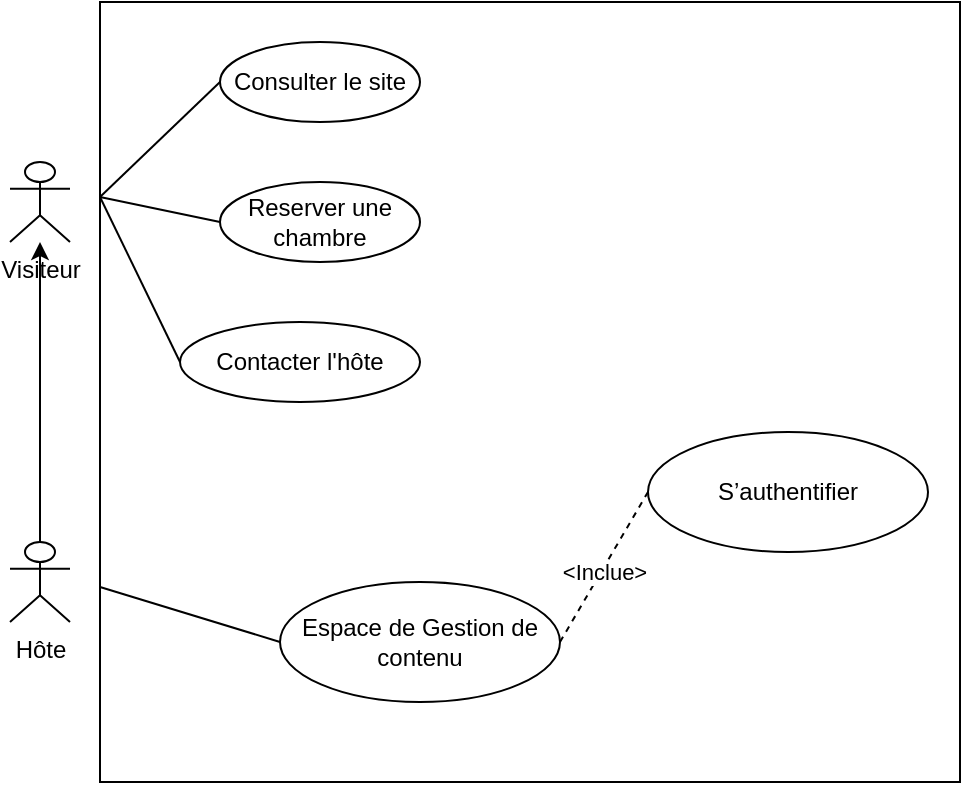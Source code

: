 <mxfile version="14.6.13" type="google"><diagram id="aQemNvZl1H6bGkU-SmRX" name="Page-1"><mxGraphModel dx="1422" dy="762" grid="1" gridSize="10" guides="1" tooltips="1" connect="1" arrows="1" fold="1" page="1" pageScale="1" pageWidth="827" pageHeight="1169" math="0" shadow="0"><root><mxCell id="0"/><mxCell id="1" parent="0"/><mxCell id="MJqKxGNGmJngtaga1wkN-17" value="" style="rounded=0;whiteSpace=wrap;html=1;" parent="1" vertex="1"><mxGeometry x="70" y="40" width="430" height="390" as="geometry"/></mxCell><mxCell id="MJqKxGNGmJngtaga1wkN-6" value="Consulter le site" style="ellipse;whiteSpace=wrap;html=1;" parent="1" vertex="1"><mxGeometry x="130" y="60" width="100" height="40" as="geometry"/></mxCell><mxCell id="MJqKxGNGmJngtaga1wkN-7" value="Reserver une chambre" style="ellipse;whiteSpace=wrap;html=1;" parent="1" vertex="1"><mxGeometry x="130" y="130" width="100" height="40" as="geometry"/></mxCell><mxCell id="MJqKxGNGmJngtaga1wkN-9" value="Contacter l'hôte" style="ellipse;whiteSpace=wrap;html=1;" parent="1" vertex="1"><mxGeometry x="110" y="200" width="120" height="40" as="geometry"/></mxCell><mxCell id="MJqKxGNGmJngtaga1wkN-18" value="S’authentifier" style="ellipse;whiteSpace=wrap;html=1;" parent="1" vertex="1"><mxGeometry x="344" y="255" width="140" height="60" as="geometry"/></mxCell><mxCell id="MJqKxGNGmJngtaga1wkN-33" value="" style="edgeStyle=orthogonalEdgeStyle;rounded=0;orthogonalLoop=1;jettySize=auto;html=1;" parent="1" source="MJqKxGNGmJngtaga1wkN-22" target="MJqKxGNGmJngtaga1wkN-32" edge="1"><mxGeometry relative="1" as="geometry"/></mxCell><mxCell id="MJqKxGNGmJngtaga1wkN-22" value="Hôte" style="shape=umlActor;verticalLabelPosition=bottom;verticalAlign=top;html=1;outlineConnect=0;" parent="1" vertex="1"><mxGeometry x="25" y="310" width="30" height="40" as="geometry"/></mxCell><mxCell id="MJqKxGNGmJngtaga1wkN-25" value="Espace de Gestion de contenu" style="ellipse;whiteSpace=wrap;html=1;" parent="1" vertex="1"><mxGeometry x="160" y="330" width="140" height="60" as="geometry"/></mxCell><mxCell id="MJqKxGNGmJngtaga1wkN-27" value="" style="endArrow=none;html=1;entryX=0;entryY=0.5;entryDx=0;entryDy=0;exitX=0;exitY=0.25;exitDx=0;exitDy=0;" parent="1" source="MJqKxGNGmJngtaga1wkN-17" target="MJqKxGNGmJngtaga1wkN-7" edge="1"><mxGeometry width="50" height="50" relative="1" as="geometry"><mxPoint x="100" y="180" as="sourcePoint"/><mxPoint x="170" y="90" as="targetPoint"/><Array as="points"/></mxGeometry></mxCell><mxCell id="MJqKxGNGmJngtaga1wkN-30" value="" style="endArrow=none;html=1;entryX=0;entryY=0.5;entryDx=0;entryDy=0;exitX=0;exitY=0.25;exitDx=0;exitDy=0;" parent="1" source="MJqKxGNGmJngtaga1wkN-17" target="MJqKxGNGmJngtaga1wkN-9" edge="1"><mxGeometry width="50" height="50" relative="1" as="geometry"><mxPoint x="100" y="180" as="sourcePoint"/><mxPoint x="380" y="250" as="targetPoint"/></mxGeometry></mxCell><mxCell id="MJqKxGNGmJngtaga1wkN-31" value="" style="endArrow=none;html=1;entryX=0;entryY=0.5;entryDx=0;entryDy=0;exitX=0;exitY=0.75;exitDx=0;exitDy=0;" parent="1" source="MJqKxGNGmJngtaga1wkN-17" target="MJqKxGNGmJngtaga1wkN-25" edge="1"><mxGeometry width="50" height="50" relative="1" as="geometry"><mxPoint x="100" y="360" as="sourcePoint"/><mxPoint x="380" y="250" as="targetPoint"/></mxGeometry></mxCell><mxCell id="MJqKxGNGmJngtaga1wkN-32" value="Visiteur&lt;br&gt;" style="shape=umlActor;verticalLabelPosition=bottom;verticalAlign=top;html=1;outlineConnect=0;" parent="1" vertex="1"><mxGeometry x="25" y="120" width="30" height="40" as="geometry"/></mxCell><mxCell id="MJqKxGNGmJngtaga1wkN-36" value="" style="endArrow=none;dashed=1;html=1;exitX=1;exitY=0.5;exitDx=0;exitDy=0;entryX=0;entryY=0.5;entryDx=0;entryDy=0;" parent="1" source="MJqKxGNGmJngtaga1wkN-25" target="MJqKxGNGmJngtaga1wkN-18" edge="1"><mxGeometry width="50" height="50" relative="1" as="geometry"><mxPoint x="330" y="210" as="sourcePoint"/><mxPoint x="380" y="160" as="targetPoint"/></mxGeometry></mxCell><mxCell id="MJqKxGNGmJngtaga1wkN-37" value="&amp;lt;Inclue&amp;gt;" style="edgeLabel;html=1;align=center;verticalAlign=middle;resizable=0;points=[];" parent="MJqKxGNGmJngtaga1wkN-36" vertex="1" connectable="0"><mxGeometry x="-0.043" y="-1" relative="1" as="geometry"><mxPoint as="offset"/></mxGeometry></mxCell><mxCell id="MJqKxGNGmJngtaga1wkN-38" value="" style="endArrow=none;html=1;entryX=0;entryY=0.5;entryDx=0;entryDy=0;exitX=0;exitY=0.25;exitDx=0;exitDy=0;" parent="1" source="MJqKxGNGmJngtaga1wkN-17" target="MJqKxGNGmJngtaga1wkN-6" edge="1"><mxGeometry width="50" height="50" relative="1" as="geometry"><mxPoint x="69" y="190" as="sourcePoint"/><mxPoint x="190" y="160" as="targetPoint"/></mxGeometry></mxCell></root></mxGraphModel></diagram></mxfile>